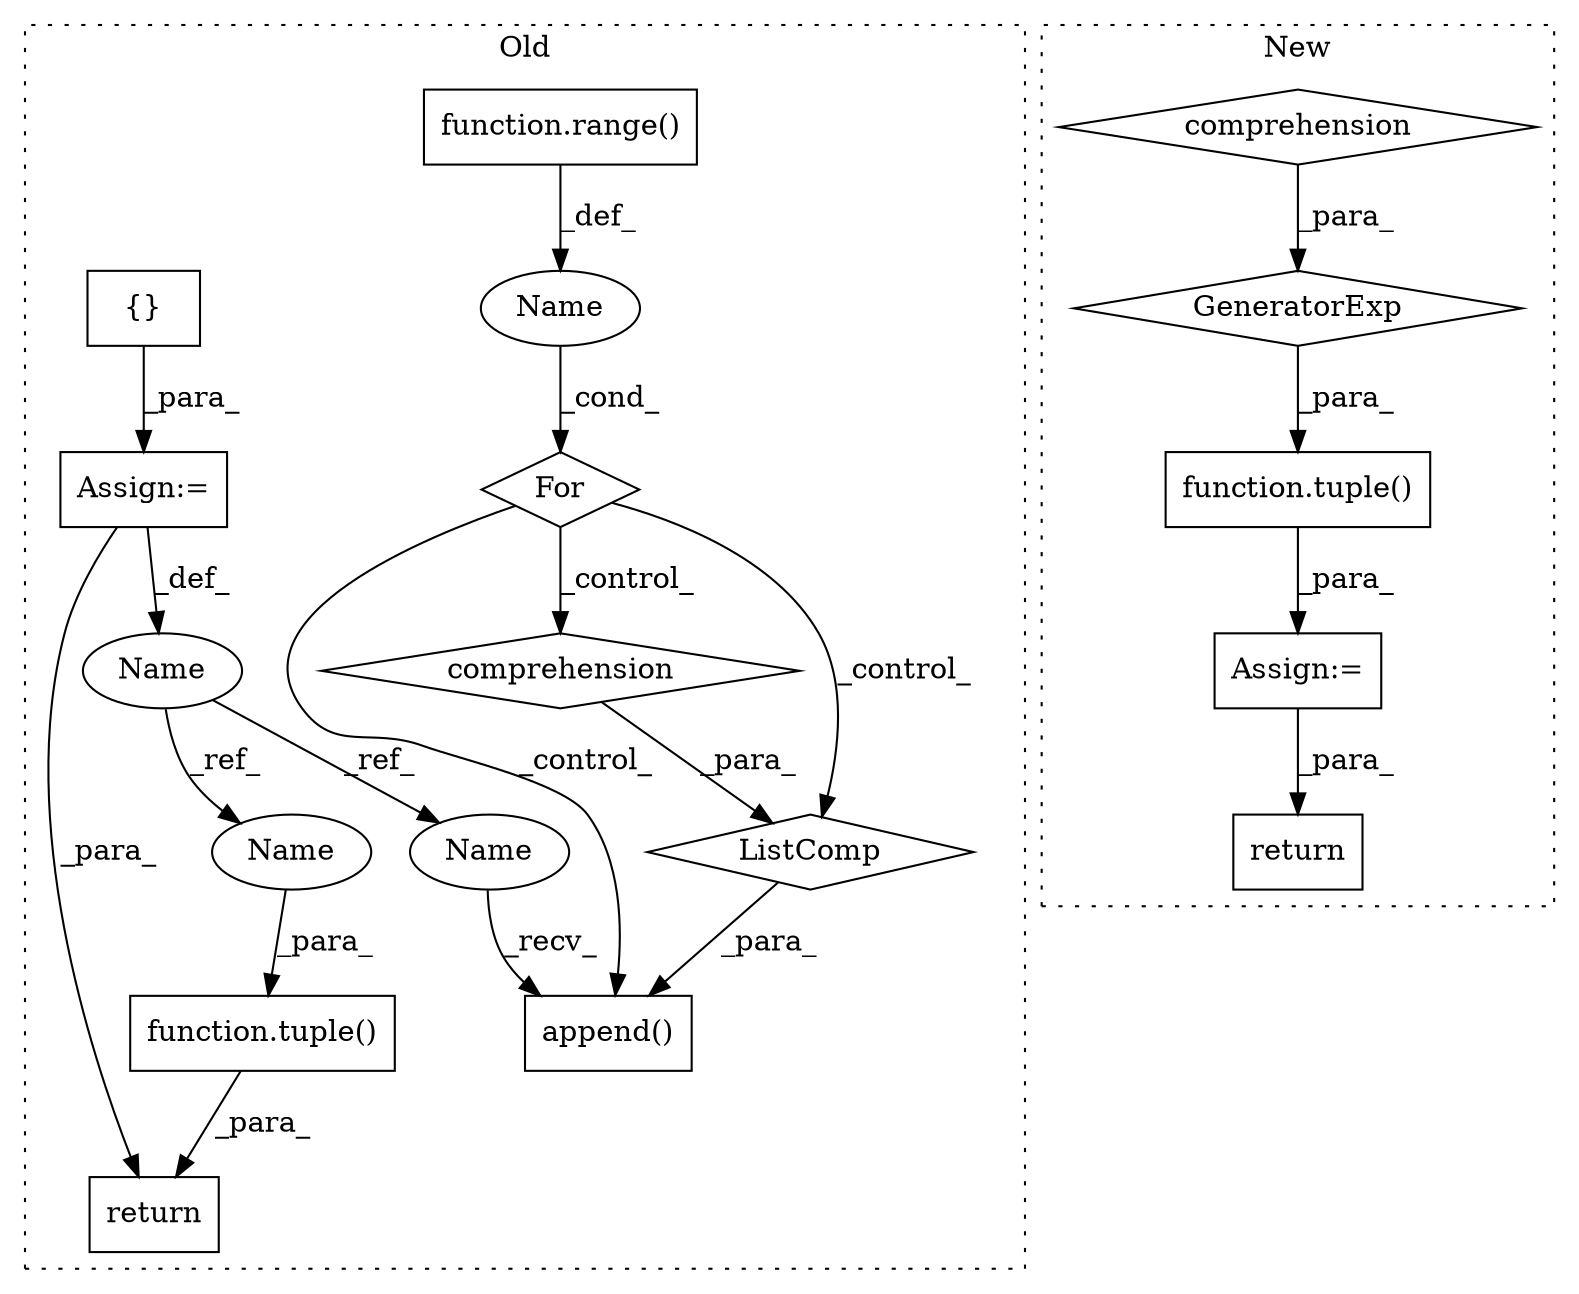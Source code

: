 digraph G {
subgraph cluster0 {
1 [label="function.tuple()" a="75" s="16408,16426" l="6,1" shape="box"];
6 [label="Assign:=" a="68" s="16247" l="3" shape="box"];
8 [label="return" a="93" s="16401" l="7" shape="box"];
9 [label="Name" a="87" s="16235" l="12" shape="ellipse"];
10 [label="append()" a="75" s="16318,16387" l="20,1" shape="box"];
11 [label="function.range()" a="75" s="16274,16299" l="6,1" shape="box"];
12 [label="{}" a="59" s="16250,16250" l="2,1" shape="box"];
13 [label="ListComp" a="106" s="16342" l="37" shape="diamond"];
14 [label="Name" a="87" s="16269" l="1" shape="ellipse"];
15 [label="For" a="107" s="16265,16300" l="4,18" shape="diamond"];
16 [label="comprehension" a="45" s="16353" l="3" shape="diamond"];
17 [label="Name" a="87" s="16318" l="12" shape="ellipse"];
18 [label="Name" a="87" s="16414" l="12" shape="ellipse"];
label = "Old";
style="dotted";
}
subgraph cluster1 {
2 [label="GeneratorExp" a="55" s="16420" l="8" shape="diamond"];
3 [label="comprehension" a="45" s="16436" l="3" shape="diamond"];
4 [label="function.tuple()" a="75" s="16414,16428" l="6,31" shape="box"];
5 [label="Assign:=" a="68" s="16411" l="3" shape="box"];
7 [label="return" a="93" s="16849" l="7" shape="box"];
label = "New";
style="dotted";
}
1 -> 8 [label="_para_"];
2 -> 4 [label="_para_"];
3 -> 2 [label="_para_"];
4 -> 5 [label="_para_"];
5 -> 7 [label="_para_"];
6 -> 9 [label="_def_"];
6 -> 8 [label="_para_"];
9 -> 17 [label="_ref_"];
9 -> 18 [label="_ref_"];
11 -> 14 [label="_def_"];
12 -> 6 [label="_para_"];
13 -> 10 [label="_para_"];
14 -> 15 [label="_cond_"];
15 -> 16 [label="_control_"];
15 -> 13 [label="_control_"];
15 -> 10 [label="_control_"];
16 -> 13 [label="_para_"];
17 -> 10 [label="_recv_"];
18 -> 1 [label="_para_"];
}